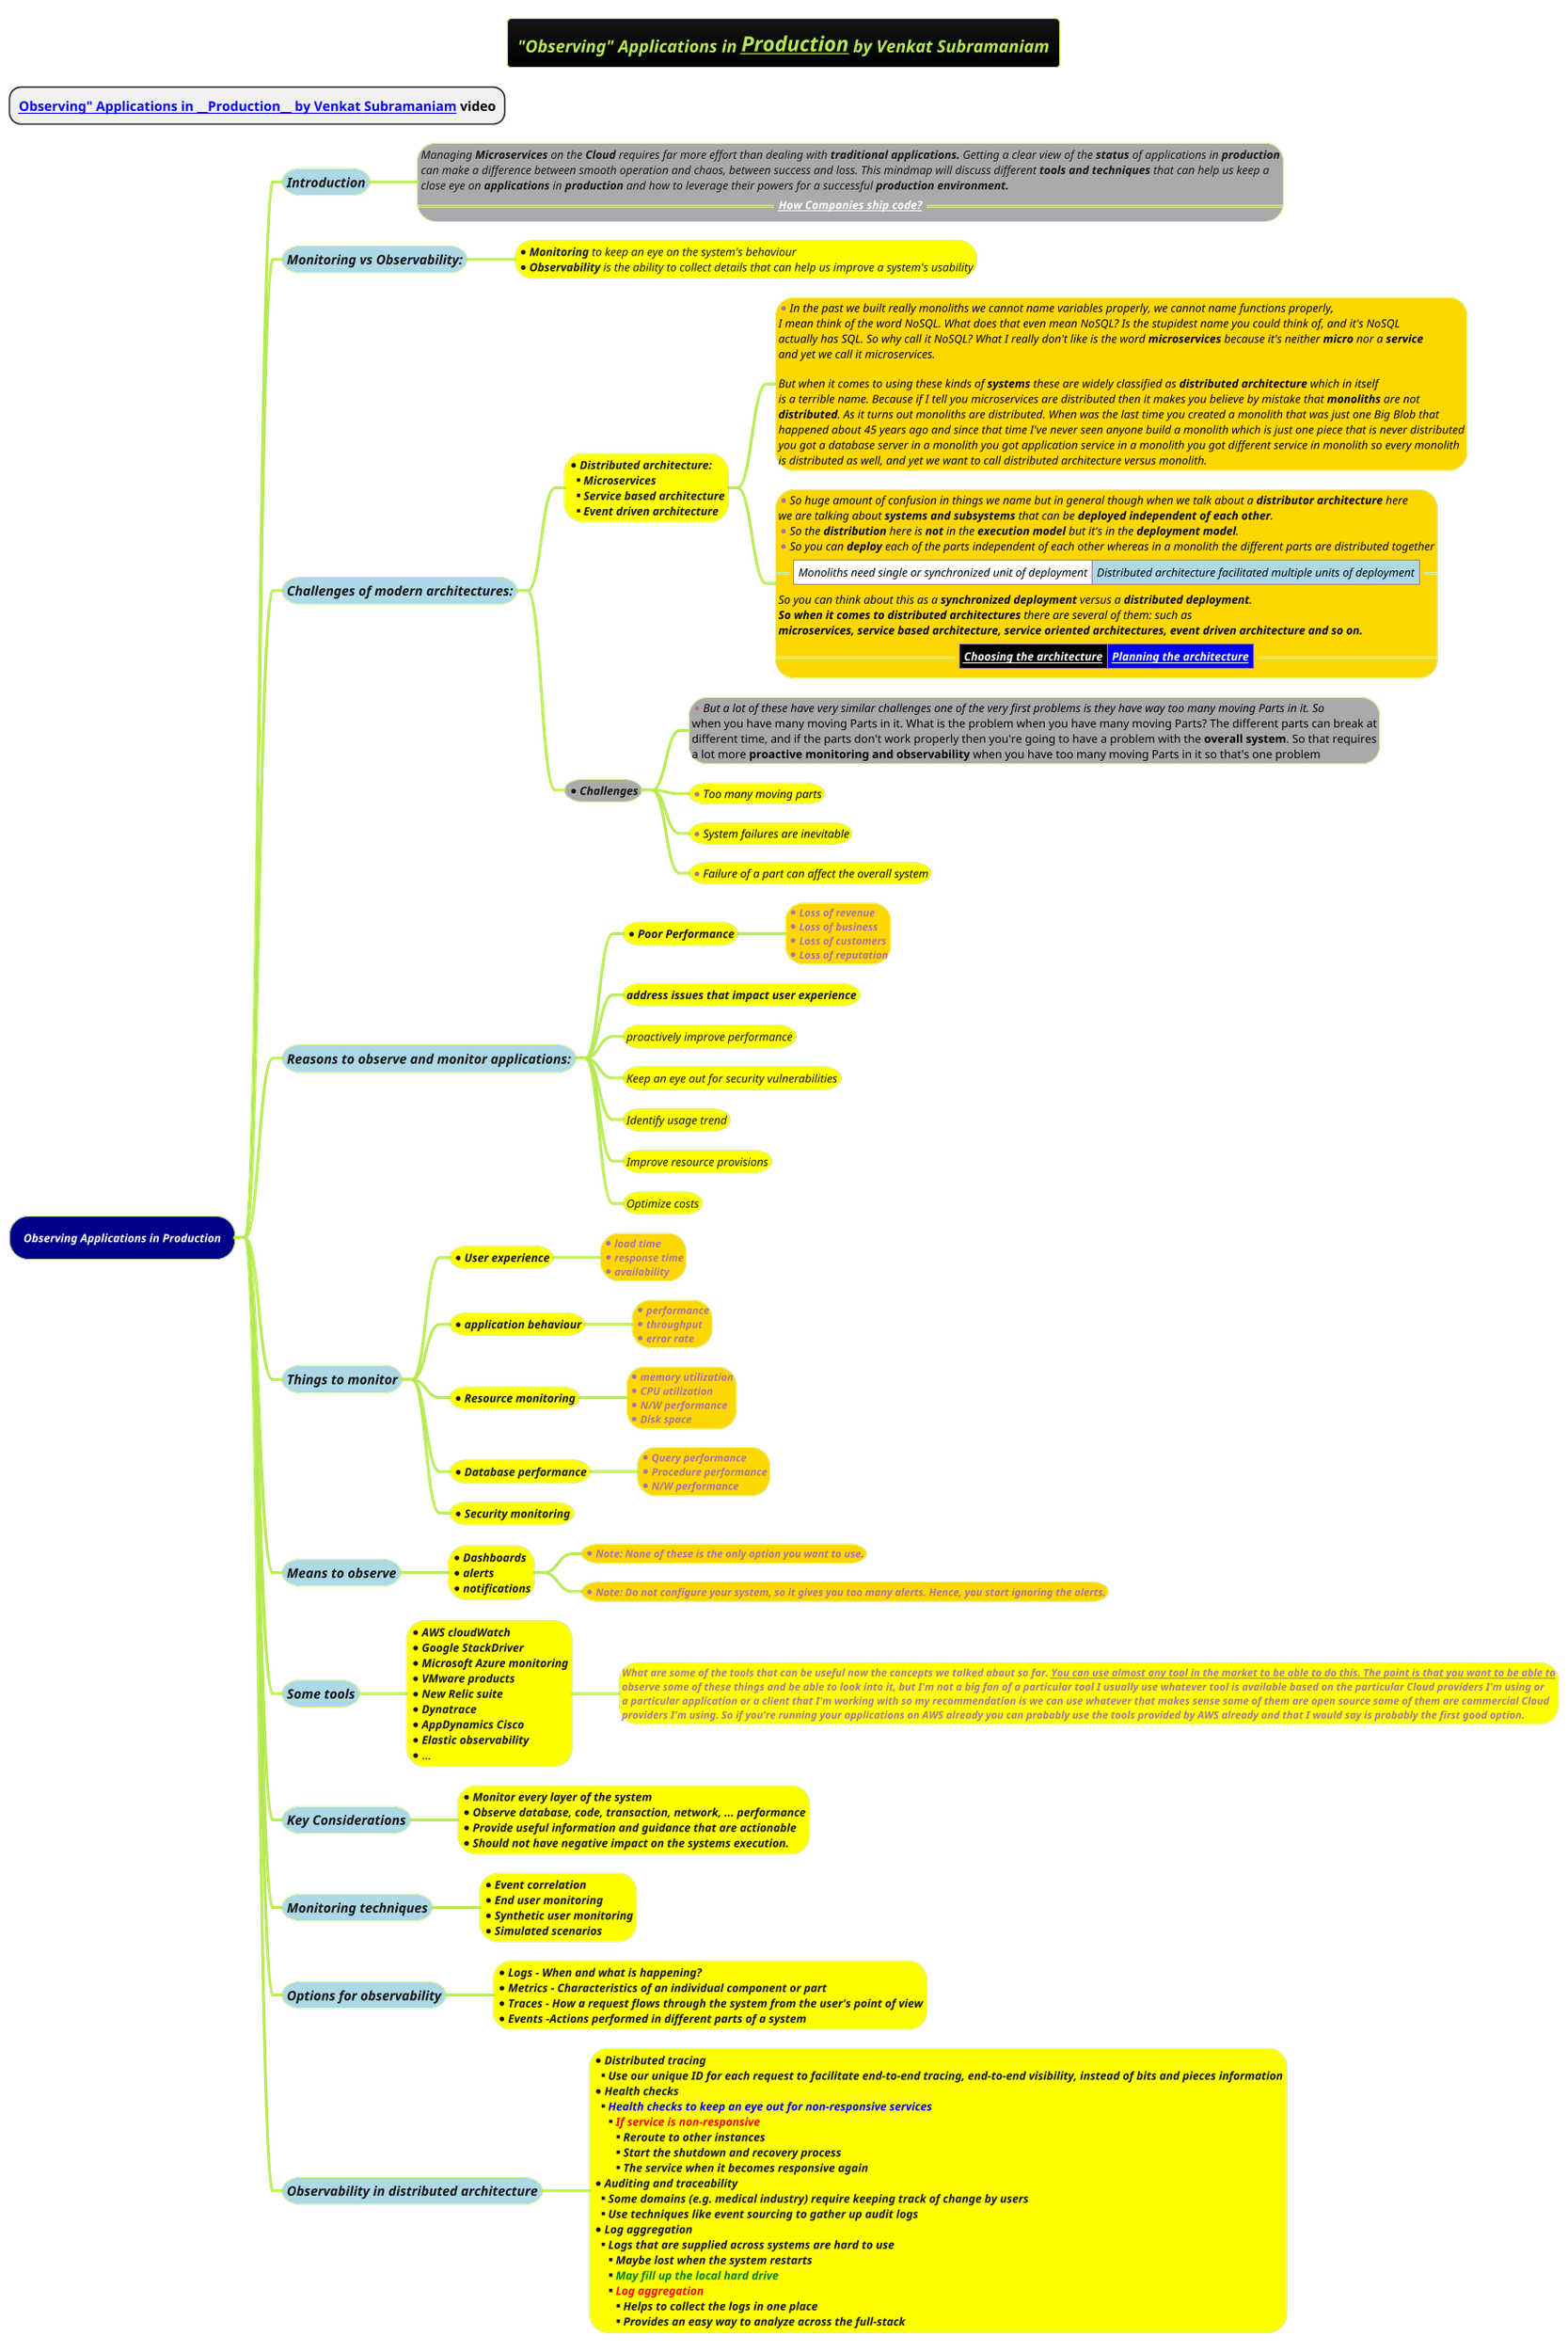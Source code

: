 @startmindmap
title =<i><size:14>"Observing" Applications in __Production__ by Venkat Subramaniam
* <b>[[https://www.youtube.com/watch?v=RgqWOHFK9Ng&list=LL&index=32&t=1217s Observing" Applications in __Production__ by Venkat Subramaniam]] video

!theme hacker

*[#darkblue] <i><color #white><size:12>Observing Applications in Production
**[#lightblue] <i>Introduction
***[#a]:<i>Managing **Microservices** on the **Cloud** requires far more effort than dealing with **traditional applications.** Getting a clear view of the **status** of applications in <b>production
<i>can make a difference between smooth operation and chaos, between success and loss. This mindmap will discuss different **tools and techniques** that can help us keep a
<i>close eye on **applications** in **production** and how to leverage their powers for a successful <b>production environment.
==<b><i>[[docs/3-programming-languages/Venkat-Subramaniam/gif/how-companies-ship-code.adoc How Companies ship code?]]==;

**[#lightblue] <i>Monitoring vs Observability:
***[#yellow]:*<i>**Monitoring** to keep an eye on the system's behaviour
*<i>**Observability** is the ability to collect details that can help us improve a system's usability;

**[#lightblue] <i>Challenges of modern architectures:
***[#yellow]:*<i>**Distributed architecture:**
**<i>**Microservices**
**<i>**Service based architecture**
**<i>**Event driven architecture**;
****[#gold]:*<i><color #black><size:12>In the past we built really monoliths we cannot name variables properly, we cannot name functions properly,
<i><color #black><size:12>I mean think of the word NoSQL. What does that even mean NoSQL? Is the stupidest name you could think of, and it's NoSQL
<i><color #black><size:12>actually has SQL. So why call it NoSQL? What I really don't like is the word **microservices** because it's neither **micro** nor a **service**
<i><color #black><size:12>and yet we call it microservices.

<i><color #black><size:12>But when it comes to using these kinds of **systems** these are widely classified as **distributed architecture** which in itself
<i><color #black><size:12>is a terrible name. Because if I tell you microservices are distributed then it makes you believe by mistake that **monoliths** are not
<i><color #black><size:12>**distributed**. As it turns out monoliths are distributed. When was the last time you created a monolith that was just one Big Blob that
<i><color #black><size:12>happened about 45 years ago and since that time I've never seen anyone build a monolith which is just one piece that is never distributed
<i><color #black><size:12>you got a database server in a monolith you got application service in a monolith you got different service in monolith so every monolith
<i><color #black><size:12>is distributed as well, and yet we want to call distributed architecture versus monolith.;

****[#gold]:*<i><color #black><size:12>So huge amount of confusion in things we name but in general though when we talk about a **distributor architecture** here
<i><color #black><size:12>we are talking about **systems and subsystems** that can be **deployed independent of each other**.
*<i><color #black><size:12>So the **distribution** here is **not** in the **execution model** but it's in the **deployment model**.
*<i><color #black><size:12>So you can **deploy** each of the parts independent of each other whereas in a monolith the different parts are distributed together
==|<#white><i><color #black><size:12>Monoliths need single or synchronized unit of deployment|<#lightblue><i><color #black><size:12>Distributed architecture facilitated multiple units of deployment|==
<i><color #black><size:12>So you can think about this as a **synchronized deployment** versus a **distributed deployment**.
<i><color #black><size:12><b>So when it comes to <b>distributed architectures</b> there are several of them: such as
<i><color #black><size:12><b>microservices, service based architecture, service oriented architectures, event driven architecture and so on.
==|<#black><b><i><color #black><size:12>[[docs/3-programming-languages/Venkat-Subramaniam/images/img_839.png Choosing the architecture]]|<#blue><i><color #black><size:12><b>[[docs/3-programming-languages/Venkat-Subramaniam/Head-First-Architecture.puml Planning the architecture]]|==;

***[#a] *<i>**Challenges**
****[#a]:*<i><color #black><size:12>But a lot of these have very similar challenges one of the very first problems is they have way too many moving Parts in it. So
<color #black><size:12>when you have many moving Parts in it. What is the problem when you have many moving Parts? The different parts can break at
<color #black><size:12>different time, and if the parts don't work properly then you're going to have a problem with the **overall system**. So that requires
<color #black><size:12>a lot more **proactive monitoring and observability** when you have too many moving Parts in it so that's one problem;


****[#yellow] *<i><color #black><size:12>Too many moving parts
****[#yellow] *<i><color #black><size:12>System failures are inevitable
****[#yellow] *<i><color #black><size:12>Failure of a part can affect the overall system

**[#lightblue] <i>Reasons to observe and monitor applications:
***[#yellow] *<i>**Poor Performance**
****[#gold]:*<i>**Loss of revenue**
*<i>**Loss of business**
*<i>**Loss of customers**
*<i>**Loss of reputation**;
***[#yellow] <i>**address issues that impact user experience**
***[#yellow] <i>proactively improve performance
***[#yellow] <i>Keep an eye out for security vulnerabilities
***[#yellow] <i>Identify usage trend
***[#yellow] <i>Improve resource provisions
***[#yellow] <i>Optimize costs

**[#lightblue] <i>Things to monitor
***[#yellow] *<i><b>User experience
****[#gold]:*<i><b>load time
* <i><b>response time
* <i><b>availability;
***[#yellow] *<i><b>application behaviour
****[#gold]:*<i><b>performance
* <i><b>throughput
* <i><b>error rate;

***[#yellow] *<i><b>Resource monitoring
****[#gold]:*<i><b>memory utilization
* <i><b>CPU utilization
* <i><b>N/W performance
* <i><b>Disk space;

***[#yellow] *<i><b>Database performance
****[#gold]:*<i><b>Query performance
* <i><b>Procedure performance
* <i><b>N/W performance;
***[#yellow] *<i><b>Security monitoring

**[#lightblue] <i>Means to observe
***[#yellow]:*<i><b>Dashboards
*<i><b>alerts
*<i><b>notifications;
****[#gold] *<i><b>Note: None of these is the only option you want to use.
****[#gold] *<i><b>Note: Do not configure your system, so it gives you too many alerts. Hence, you start ignoring the alerts.

**[#lightblue] <i><b>Some tools
***[#yellow]:*<i><b>AWS cloudWatch
* <i><b>Google StackDriver
* <i><b>Microsoft Azure monitoring
* <i><b>VMware products
* <i><b>New Relic suite
* <i><b>Dynatrace
* <i><b>AppDynamics Cisco
* <i><b>Elastic observability
* ...;

****[#yellow]:<i><b>What are some of the tools that can be useful now the concepts we talked about so far. <u>You can use almost any tool in the market to be able to do this. The point is that you want to be able to
<i><b>observe some of these things and be able to look into it, but I'm not a big fan of a particular tool I usually use whatever tool is available based on the particular Cloud providers I'm using or
<i><b>a particular application or a client that I'm working with so my recommendation is we can use whatever that makes sense some of them are open source some of them are commercial Cloud
<i><b>providers I'm using. So if you're running your applications on AWS already you can probably use the tools provided by AWS already and that I would say is probably the first good option.;

**[#lightblue] <i><b>Key Considerations
***[#yellow]:*<i><b>Monitor every layer of the system
* <i><b>Observe database, code, transaction, network, ... performance
* <i><b>Provide useful information and guidance that are actionable
* <i><b>Should not have negative impact on the systems execution. ;

**[#lightblue] <i><b>Monitoring techniques
***[#yellow]:*<i><b>Event correlation
* <i><b>End user monitoring
* <i><b>Synthetic user monitoring
* <i><b>Simulated scenarios;


**[#lightblue] <i><b>Options for observability
***[#yellow]:*<i><b>Logs - When and what is happening?
* <i><b>Metrics - Characteristics of an individual component or part
* <i><b>Traces - How a request flows through the system from the user's point of view
* <i><b>Events -Actions performed in different parts of a system;

**[#lightblue] <i><b>Observability in distributed architecture
***[#yellow]:*<i><b>Distributed tracing
** <i><b>Use our unique ID for each request to facilitate end-to-end tracing, end-to-end visibility, instead of bits and pieces information
* <i><b>Health checks
** <i><b><color #blue>Health checks to keep an eye out for non-responsive services
*** <i><b><color #red>If service is non-responsive
**** <i><b>Reroute to other instances
**** <i><b>Start the shutdown and recovery process
**** <i><b>The service when it becomes responsive again
* <i><b>Auditing and traceability
** <i><b>Some domains (e.g. medical industry) require keeping track of change by users
** <i><b>Use techniques like event sourcing to gather up audit logs
* <i><b>Log aggregation
** <i><b>Logs that are supplied across systems are hard to use
*** <i><b>Maybe lost when the system restarts
*** <i><b><color #green>May fill up the local hard drive
*** <i><b><color #red>Log aggregation
**** <i><b>Helps to collect the logs in one place
**** <i><b>Provides an easy way to analyze across the full-stack;

@endmindmap

